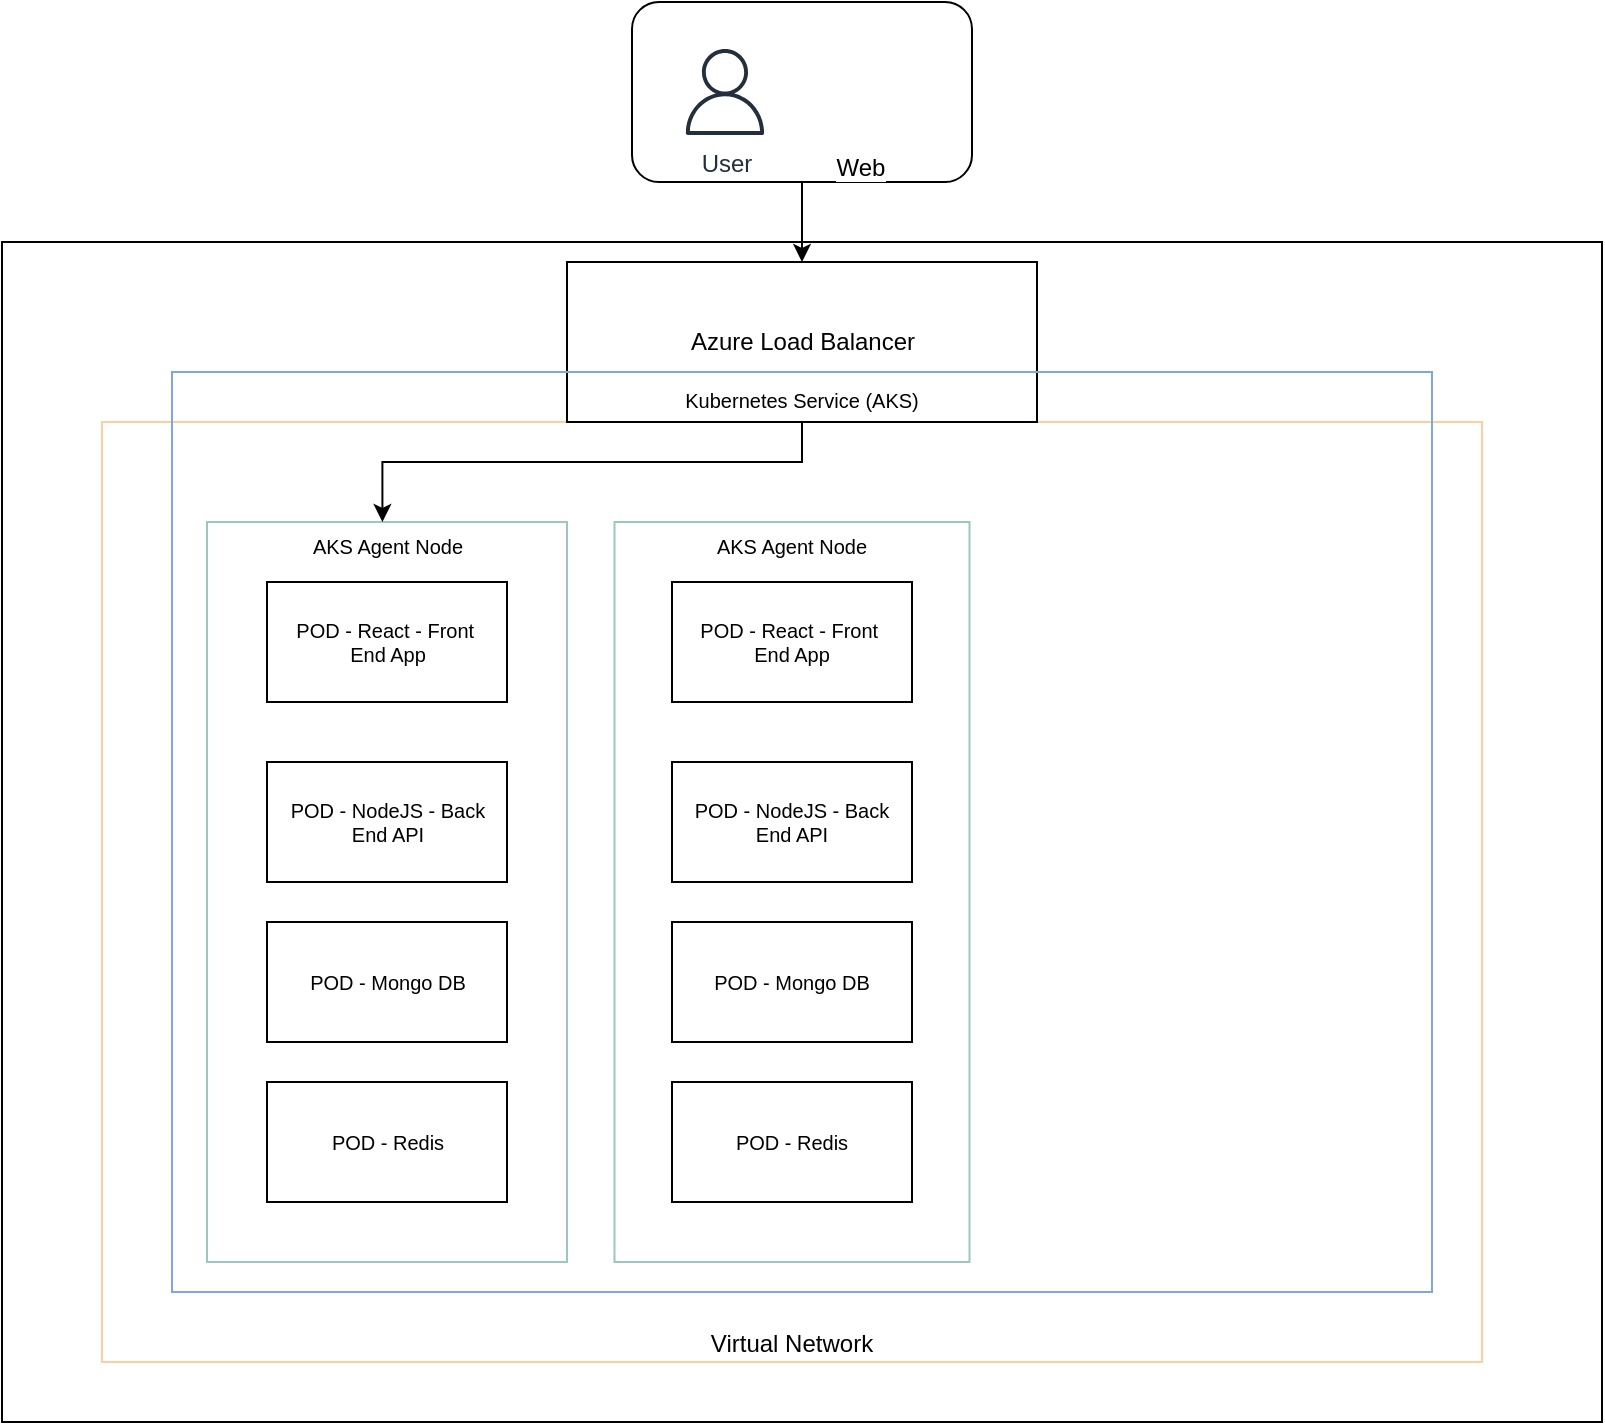 <mxfile version="16.1.0" type="device"><diagram id="kkQzH9eZ-br3WQpMHt13" name="Page-1"><mxGraphModel dx="827" dy="429" grid="1" gridSize="10" guides="1" tooltips="1" connect="1" arrows="1" fold="1" page="1" pageScale="1" pageWidth="850" pageHeight="1100" math="0" shadow="0"><root><mxCell id="0"/><mxCell id="1" parent="0"/><mxCell id="vjtpBLmfuLXAW2DTkquu-7" value="" style="rounded=0;whiteSpace=wrap;html=1;labelBackgroundColor=none;" parent="1" vertex="1"><mxGeometry x="20" y="170" width="800" height="590" as="geometry"/></mxCell><mxCell id="vjtpBLmfuLXAW2DTkquu-11" value="Virtual Network" style="rounded=0;whiteSpace=wrap;html=1;labelBackgroundColor=none;align=center;verticalAlign=bottom;strokeColor=#FFCE9F;" parent="1" vertex="1"><mxGeometry x="70" y="260" width="690" height="470" as="geometry"/></mxCell><mxCell id="vjtpBLmfuLXAW2DTkquu-14" value="AKS Agent Node" style="rounded=0;whiteSpace=wrap;html=1;labelBackgroundColor=none;fontSize=10;strokeColor=#9AC7BF;fillColor=none;verticalAlign=top;" parent="1" vertex="1"><mxGeometry x="122.5" y="310" width="180" height="370" as="geometry"/></mxCell><mxCell id="vjtpBLmfuLXAW2DTkquu-24" value="POD - React - Front&amp;nbsp;&lt;br&gt;End App" style="rounded=0;whiteSpace=wrap;html=1;labelBackgroundColor=none;fontSize=10;strokeColor=#000000;fillColor=none;" parent="1" vertex="1"><mxGeometry x="152.5" y="340" width="120" height="60" as="geometry"/></mxCell><mxCell id="vjtpBLmfuLXAW2DTkquu-25" value="POD - NodeJS - Back&lt;br&gt;End API" style="rounded=0;whiteSpace=wrap;html=1;labelBackgroundColor=none;fontSize=10;strokeColor=#000000;fillColor=none;" parent="1" vertex="1"><mxGeometry x="152.5" y="430" width="120" height="60" as="geometry"/></mxCell><mxCell id="vjtpBLmfuLXAW2DTkquu-26" value="POD - Mongo DB" style="rounded=0;whiteSpace=wrap;html=1;labelBackgroundColor=none;fontSize=10;strokeColor=#000000;fillColor=none;" parent="1" vertex="1"><mxGeometry x="152.5" y="510" width="120" height="60" as="geometry"/></mxCell><mxCell id="vjtpBLmfuLXAW2DTkquu-27" value="POD - Redis" style="rounded=0;whiteSpace=wrap;html=1;labelBackgroundColor=none;fontSize=10;strokeColor=#000000;fillColor=none;" parent="1" vertex="1"><mxGeometry x="152.5" y="590" width="120" height="60" as="geometry"/></mxCell><mxCell id="vjtpBLmfuLXAW2DTkquu-15" value="&lt;span&gt;AKS Agent Node&lt;/span&gt;" style="rounded=0;whiteSpace=wrap;html=1;labelBackgroundColor=none;fontSize=10;strokeColor=#9AC7BF;fillColor=none;verticalAlign=top;" parent="1" vertex="1"><mxGeometry x="326.25" y="310" width="177.5" height="370" as="geometry"/></mxCell><mxCell id="vjtpBLmfuLXAW2DTkquu-3" value="" style="rounded=1;whiteSpace=wrap;html=1;labelBackgroundColor=none;" parent="1" vertex="1"><mxGeometry x="335" y="50" width="170" height="90" as="geometry"/></mxCell><mxCell id="vjtpBLmfuLXAW2DTkquu-1" value="User" style="sketch=0;outlineConnect=0;fontColor=#232F3E;gradientColor=none;fillColor=#232F3D;strokeColor=none;dashed=0;verticalLabelPosition=bottom;verticalAlign=top;align=center;html=1;fontSize=12;fontStyle=0;aspect=fixed;pointerEvents=1;shape=mxgraph.aws4.user;" parent="1" vertex="1"><mxGeometry x="360" y="73.5" width="43" height="43" as="geometry"/></mxCell><mxCell id="vjtpBLmfuLXAW2DTkquu-2" value="Web" style="shape=image;html=1;verticalAlign=top;verticalLabelPosition=bottom;labelBackgroundColor=#ffffff;imageAspect=0;aspect=fixed;image=https://cdn4.iconfinder.com/data/icons/ionicons/512/icon-ios7-world-outline-128.png" parent="1" vertex="1"><mxGeometry x="425" y="71" width="48" height="48" as="geometry"/></mxCell><mxCell id="fa1OHD9t-ioIrPWWsNQp-3" style="edgeStyle=orthogonalEdgeStyle;rounded=0;orthogonalLoop=1;jettySize=auto;html=1;entryX=0.167;entryY=0.163;entryDx=0;entryDy=0;entryPerimeter=0;" edge="1" parent="1" source="vjtpBLmfuLXAW2DTkquu-8" target="vjtpBLmfuLXAW2DTkquu-13"><mxGeometry relative="1" as="geometry"/></mxCell><mxCell id="fa1OHD9t-ioIrPWWsNQp-4" style="edgeStyle=orthogonalEdgeStyle;rounded=0;orthogonalLoop=1;jettySize=auto;html=1;" edge="1" parent="1" source="vjtpBLmfuLXAW2DTkquu-8" target="vjtpBLmfuLXAW2DTkquu-13"><mxGeometry relative="1" as="geometry"/></mxCell><mxCell id="vjtpBLmfuLXAW2DTkquu-8" value="Azure Load Balancer" style="rounded=0;whiteSpace=wrap;html=1;labelBackgroundColor=none;" parent="1" vertex="1"><mxGeometry x="302.5" y="180" width="235" height="80" as="geometry"/></mxCell><mxCell id="vjtpBLmfuLXAW2DTkquu-12" value="" style="edgeStyle=orthogonalEdgeStyle;rounded=0;orthogonalLoop=1;jettySize=auto;html=1;" parent="1" source="vjtpBLmfuLXAW2DTkquu-3" target="vjtpBLmfuLXAW2DTkquu-8" edge="1"><mxGeometry relative="1" as="geometry"/></mxCell><mxCell id="vjtpBLmfuLXAW2DTkquu-28" value="POD - React - Front&amp;nbsp;&lt;br&gt;End App" style="rounded=0;whiteSpace=wrap;html=1;labelBackgroundColor=none;fontSize=10;strokeColor=#000000;fillColor=none;" parent="1" vertex="1"><mxGeometry x="355" y="340" width="120" height="60" as="geometry"/></mxCell><mxCell id="vjtpBLmfuLXAW2DTkquu-29" value="POD - NodeJS - Back&lt;br&gt;End API" style="rounded=0;whiteSpace=wrap;html=1;labelBackgroundColor=none;fontSize=10;strokeColor=#000000;fillColor=none;" parent="1" vertex="1"><mxGeometry x="355" y="430" width="120" height="60" as="geometry"/></mxCell><mxCell id="vjtpBLmfuLXAW2DTkquu-30" value="POD - Mongo DB" style="rounded=0;whiteSpace=wrap;html=1;labelBackgroundColor=none;fontSize=10;strokeColor=#000000;fillColor=none;" parent="1" vertex="1"><mxGeometry x="355" y="510" width="120" height="60" as="geometry"/></mxCell><mxCell id="vjtpBLmfuLXAW2DTkquu-31" value="POD - Redis" style="rounded=0;whiteSpace=wrap;html=1;labelBackgroundColor=none;fontSize=10;strokeColor=#000000;fillColor=none;" parent="1" vertex="1"><mxGeometry x="355" y="590" width="120" height="60" as="geometry"/></mxCell><mxCell id="vjtpBLmfuLXAW2DTkquu-32" value="" style="shape=image;html=1;verticalAlign=top;verticalLabelPosition=bottom;labelBackgroundColor=#ffffff;imageAspect=0;aspect=fixed;image=https://cdn1.iconfinder.com/data/icons/heroicons-solid/20/dots-horizontal-128.png;rounded=0;shadow=0;glass=0;sketch=0;fontSize=10;strokeColor=#000000;fillColor=none;" parent="1" vertex="1"><mxGeometry x="560" y="448.75" width="92.5" height="92.5" as="geometry"/></mxCell><mxCell id="vjtpBLmfuLXAW2DTkquu-13" value="&lt;font style=&quot;font-size: 10px&quot;&gt;Kubernetes Service (AKS)&lt;/font&gt;" style="rounded=0;whiteSpace=wrap;html=1;labelBackgroundColor=none;strokeColor=#7EA6E0;verticalAlign=top;container=0;fillColor=none;" parent="1" vertex="1"><mxGeometry x="105" y="235" width="630" height="460" as="geometry"/></mxCell></root></mxGraphModel></diagram></mxfile>